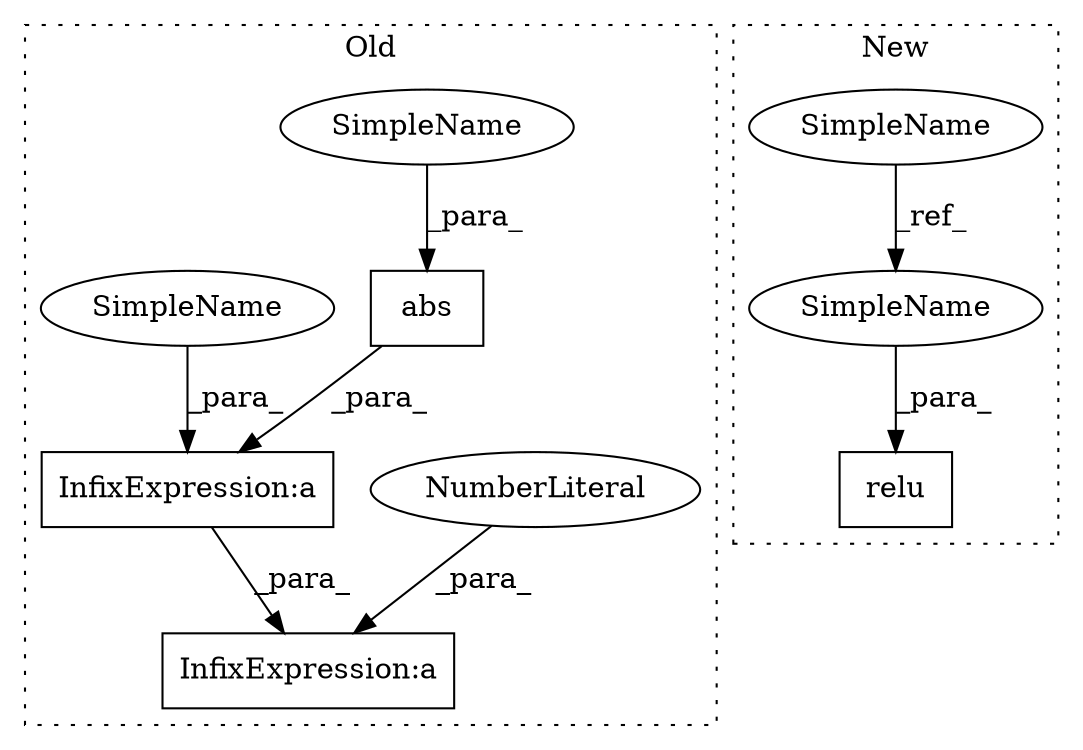 digraph G {
subgraph cluster0 {
1 [label="abs" a="32" s="1964,1969" l="4,1" shape="box"];
3 [label="InfixExpression:a" a="27" s="1961" l="3" shape="box"];
4 [label="InfixExpression:a" a="27" s="1971" l="3" shape="box"];
5 [label="NumberLiteral" a="34" s="1974" l="3" shape="ellipse"];
8 [label="SimpleName" a="42" s="1968" l="1" shape="ellipse"];
9 [label="SimpleName" a="42" s="1960" l="1" shape="ellipse"];
label = "Old";
style="dotted";
}
subgraph cluster1 {
2 [label="relu" a="32" s="1977,1983" l="5,1" shape="box"];
6 [label="SimpleName" a="42" s="1936" l="1" shape="ellipse"];
7 [label="SimpleName" a="42" s="1982" l="1" shape="ellipse"];
label = "New";
style="dotted";
}
1 -> 3 [label="_para_"];
3 -> 4 [label="_para_"];
5 -> 4 [label="_para_"];
6 -> 7 [label="_ref_"];
7 -> 2 [label="_para_"];
8 -> 1 [label="_para_"];
9 -> 3 [label="_para_"];
}